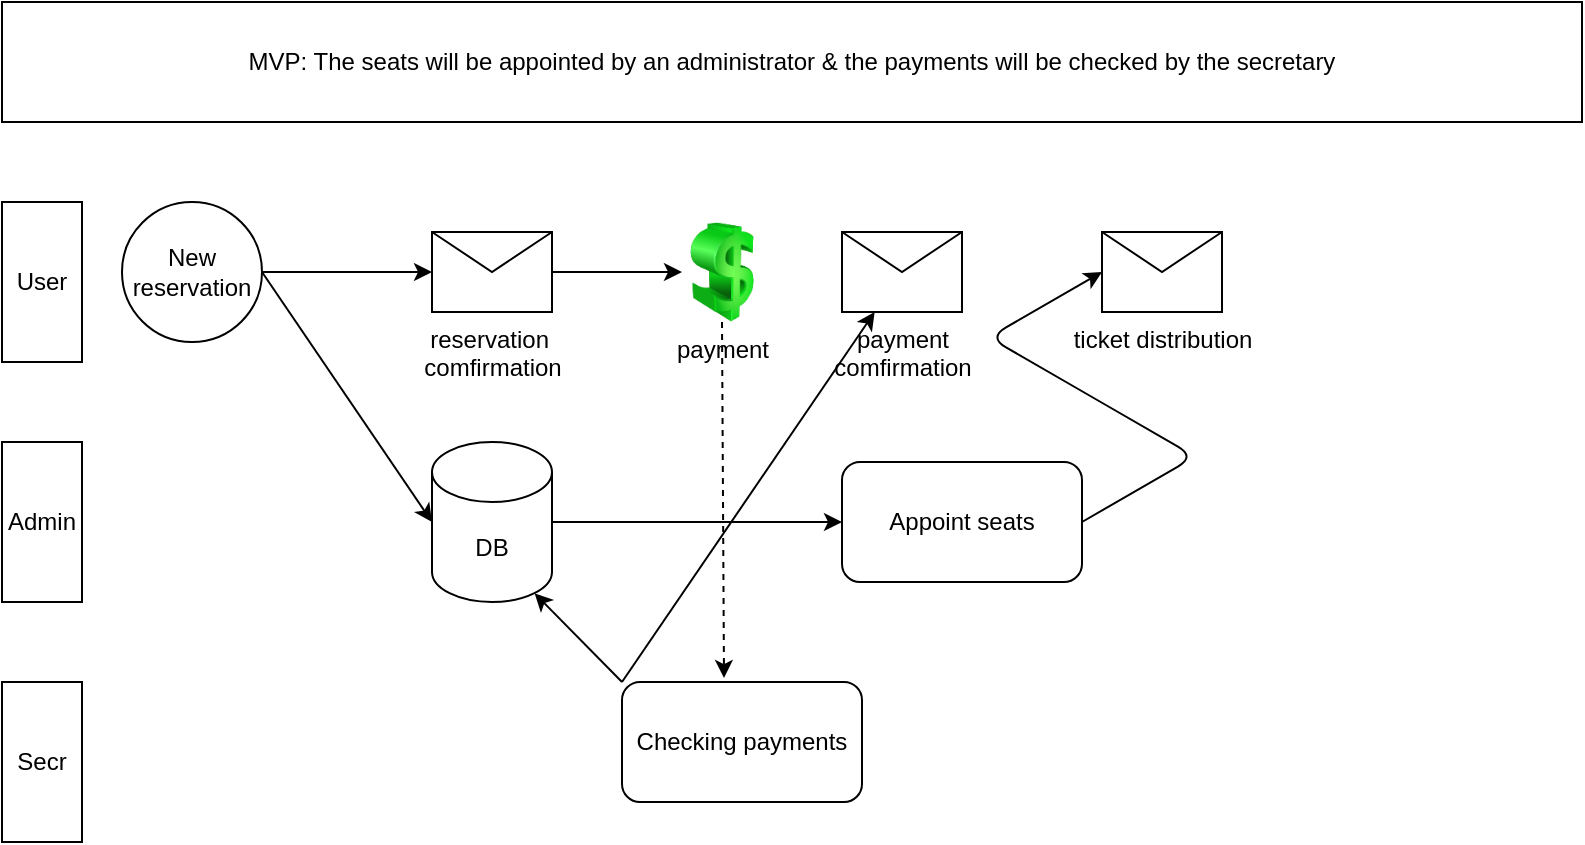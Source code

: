 <mxfile>
    <diagram id="PWo1UqIiwYkPX7oQiFPh" name="Page-1">
        <mxGraphModel dx="1386" dy="779" grid="0" gridSize="10" guides="1" tooltips="1" connect="1" arrows="1" fold="1" page="1" pageScale="1" pageWidth="850" pageHeight="1100" math="0" shadow="0">
            <root>
                <mxCell id="0"/>
                <mxCell id="1" parent="0"/>
                <mxCell id="6" style="edgeStyle=none;html=1;exitX=1;exitY=0.5;exitDx=0;exitDy=0;entryX=0;entryY=0.5;entryDx=0;entryDy=0;" parent="1" source="2" target="5" edge="1">
                    <mxGeometry relative="1" as="geometry"/>
                </mxCell>
                <mxCell id="2" value="New reservation" style="ellipse;whiteSpace=wrap;html=1;aspect=fixed;" parent="1" vertex="1">
                    <mxGeometry x="100" y="120" width="70" height="70" as="geometry"/>
                </mxCell>
                <mxCell id="21" style="edgeStyle=none;html=1;exitX=1;exitY=0.5;exitDx=0;exitDy=0;exitPerimeter=0;entryX=0;entryY=0.5;entryDx=0;entryDy=0;" parent="1" source="3" target="20" edge="1">
                    <mxGeometry relative="1" as="geometry"/>
                </mxCell>
                <mxCell id="3" value="DB" style="shape=cylinder3;whiteSpace=wrap;html=1;boundedLbl=1;backgroundOutline=1;size=15;" parent="1" vertex="1">
                    <mxGeometry x="255" y="240" width="60" height="80" as="geometry"/>
                </mxCell>
                <mxCell id="4" style="edgeStyle=none;html=1;exitX=1;exitY=0.5;exitDx=0;exitDy=0;entryX=0;entryY=0.5;entryDx=0;entryDy=0;entryPerimeter=0;" parent="1" source="2" target="3" edge="1">
                    <mxGeometry relative="1" as="geometry"/>
                </mxCell>
                <mxCell id="9" style="edgeStyle=none;html=1;exitX=1;exitY=0.5;exitDx=0;exitDy=0;entryX=0;entryY=0.5;entryDx=0;entryDy=0;" parent="1" source="5" target="8" edge="1">
                    <mxGeometry relative="1" as="geometry"/>
                </mxCell>
                <mxCell id="5" value="reservation&amp;nbsp;&lt;div&gt;comfirmation&lt;/div&gt;" style="shape=message;html=1;html=1;outlineConnect=0;labelPosition=center;verticalLabelPosition=bottom;align=center;verticalAlign=top;" parent="1" vertex="1">
                    <mxGeometry x="255" y="135" width="60" height="40" as="geometry"/>
                </mxCell>
                <mxCell id="7" value="MVP: The seats will be appointed by an administrator &amp;amp; the payments will be checked by the secretary" style="rounded=0;whiteSpace=wrap;html=1;" parent="1" vertex="1">
                    <mxGeometry x="40" y="20" width="790" height="60" as="geometry"/>
                </mxCell>
                <mxCell id="8" value="payment" style="image;html=1;image=img/lib/clip_art/finance/Dollar_128x128.png" parent="1" vertex="1">
                    <mxGeometry x="380" y="130" width="40" height="50" as="geometry"/>
                </mxCell>
                <mxCell id="11" value="Admin" style="rounded=0;whiteSpace=wrap;html=1;" parent="1" vertex="1">
                    <mxGeometry x="40" y="240" width="40" height="80" as="geometry"/>
                </mxCell>
                <mxCell id="13" value="User" style="rounded=0;whiteSpace=wrap;html=1;" parent="1" vertex="1">
                    <mxGeometry x="40" y="120" width="40" height="80" as="geometry"/>
                </mxCell>
                <mxCell id="14" value="Secr" style="rounded=0;whiteSpace=wrap;html=1;" parent="1" vertex="1">
                    <mxGeometry x="40" y="360" width="40" height="80" as="geometry"/>
                </mxCell>
                <mxCell id="28" style="edgeStyle=none;html=1;exitX=0;exitY=0;exitDx=0;exitDy=0;" parent="1" source="15" target="18" edge="1">
                    <mxGeometry relative="1" as="geometry"/>
                </mxCell>
                <mxCell id="15" value="Checking payments" style="rounded=1;whiteSpace=wrap;html=1;" parent="1" vertex="1">
                    <mxGeometry x="350" y="360" width="120" height="60" as="geometry"/>
                </mxCell>
                <mxCell id="16" style="edgeStyle=none;html=1;exitX=0.5;exitY=1;exitDx=0;exitDy=0;entryX=0.425;entryY=-0.033;entryDx=0;entryDy=0;entryPerimeter=0;dashed=1;" parent="1" source="8" target="15" edge="1">
                    <mxGeometry relative="1" as="geometry"/>
                </mxCell>
                <mxCell id="17" style="edgeStyle=none;html=1;exitX=0;exitY=0;exitDx=0;exitDy=0;entryX=0.855;entryY=1;entryDx=0;entryDy=-4.35;entryPerimeter=0;" parent="1" source="15" target="3" edge="1">
                    <mxGeometry relative="1" as="geometry"/>
                </mxCell>
                <mxCell id="18" value="payment&lt;div&gt;comfirmation&lt;/div&gt;" style="shape=message;html=1;html=1;outlineConnect=0;labelPosition=center;verticalLabelPosition=bottom;align=center;verticalAlign=top;" parent="1" vertex="1">
                    <mxGeometry x="460" y="135" width="60" height="40" as="geometry"/>
                </mxCell>
                <mxCell id="23" style="edgeStyle=isometricEdgeStyle;html=1;exitX=1;exitY=0.5;exitDx=0;exitDy=0;entryX=0;entryY=0.5;entryDx=0;entryDy=0;" parent="1" source="20" target="22" edge="1">
                    <mxGeometry relative="1" as="geometry"/>
                </mxCell>
                <mxCell id="20" value="Appoint seats" style="rounded=1;whiteSpace=wrap;html=1;" parent="1" vertex="1">
                    <mxGeometry x="460" y="250" width="120" height="60" as="geometry"/>
                </mxCell>
                <mxCell id="22" value="ticket distribution" style="shape=message;html=1;html=1;outlineConnect=0;labelPosition=center;verticalLabelPosition=bottom;align=center;verticalAlign=top;" parent="1" vertex="1">
                    <mxGeometry x="590" y="135" width="60" height="40" as="geometry"/>
                </mxCell>
            </root>
        </mxGraphModel>
    </diagram>
</mxfile>